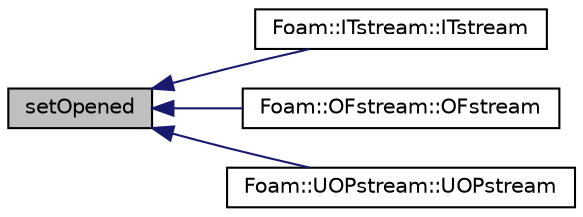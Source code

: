 digraph "setOpened"
{
  bgcolor="transparent";
  edge [fontname="Helvetica",fontsize="10",labelfontname="Helvetica",labelfontsize="10"];
  node [fontname="Helvetica",fontsize="10",shape=record];
  rankdir="LR";
  Node1 [label="setOpened",height=0.2,width=0.4,color="black", fillcolor="grey75", style="filled", fontcolor="black"];
  Node1 -> Node2 [dir="back",color="midnightblue",fontsize="10",style="solid",fontname="Helvetica"];
  Node2 [label="Foam::ITstream::ITstream",height=0.2,width=0.4,color="black",URL="$a01217.html#aa2ee5d29179a98eb58b6bd9cac214043",tooltip="Construct from components. "];
  Node1 -> Node3 [dir="back",color="midnightblue",fontsize="10",style="solid",fontname="Helvetica"];
  Node3 [label="Foam::OFstream::OFstream",height=0.2,width=0.4,color="black",URL="$a01709.html#a96b00a76820113a7c7ece8af0541d9e2",tooltip="Construct from pathname. "];
  Node1 -> Node4 [dir="back",color="midnightblue",fontsize="10",style="solid",fontname="Helvetica"];
  Node4 [label="Foam::UOPstream::UOPstream",height=0.2,width=0.4,color="black",URL="$a02777.html#a7096a8e20d3c8aaa2130d861e91d0d4c",tooltip="Construct given process index to send to and optional buffer size,. "];
}
